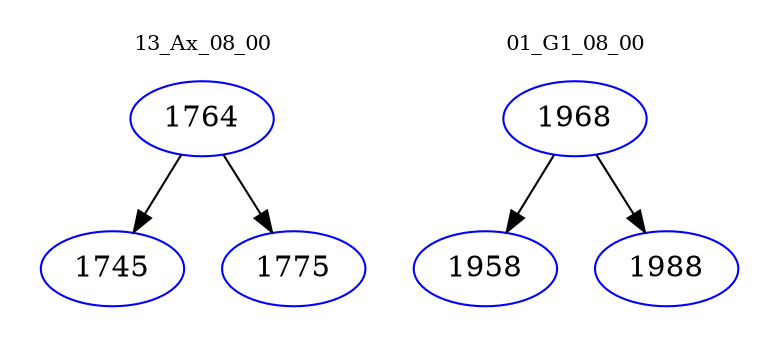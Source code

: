 digraph{
subgraph cluster_0 {
color = white
label = "13_Ax_08_00";
fontsize=10;
T0_1764 [label="1764", color="blue"]
T0_1764 -> T0_1745 [color="black"]
T0_1745 [label="1745", color="blue"]
T0_1764 -> T0_1775 [color="black"]
T0_1775 [label="1775", color="blue"]
}
subgraph cluster_1 {
color = white
label = "01_G1_08_00";
fontsize=10;
T1_1968 [label="1968", color="blue"]
T1_1968 -> T1_1958 [color="black"]
T1_1958 [label="1958", color="blue"]
T1_1968 -> T1_1988 [color="black"]
T1_1988 [label="1988", color="blue"]
}
}
